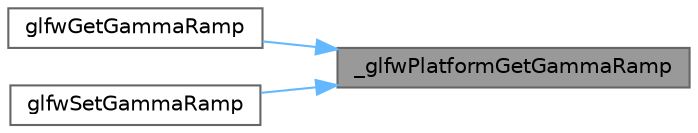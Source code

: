 digraph "_glfwPlatformGetGammaRamp"
{
 // LATEX_PDF_SIZE
  bgcolor="transparent";
  edge [fontname=Helvetica,fontsize=10,labelfontname=Helvetica,labelfontsize=10];
  node [fontname=Helvetica,fontsize=10,shape=box,height=0.2,width=0.4];
  rankdir="RL";
  Node1 [id="Node000001",label="_glfwPlatformGetGammaRamp",height=0.2,width=0.4,color="gray40", fillcolor="grey60", style="filled", fontcolor="black",tooltip=" "];
  Node1 -> Node2 [id="edge3_Node000001_Node000002",dir="back",color="steelblue1",style="solid",tooltip=" "];
  Node2 [id="Node000002",label="glfwGetGammaRamp",height=0.2,width=0.4,color="grey40", fillcolor="white", style="filled",URL="$group__monitor.html#gafe7b41852c1a14fe978f0e5381969885",tooltip="Returns the current gamma ramp for the specified monitor."];
  Node1 -> Node3 [id="edge4_Node000001_Node000003",dir="back",color="steelblue1",style="solid",tooltip=" "];
  Node3 [id="Node000003",label="glfwSetGammaRamp",height=0.2,width=0.4,color="grey40", fillcolor="white", style="filled",URL="$group__monitor.html#gac9f36a1cfa10eab191d3029ea8bc9558",tooltip="Sets the current gamma ramp for the specified monitor."];
}
